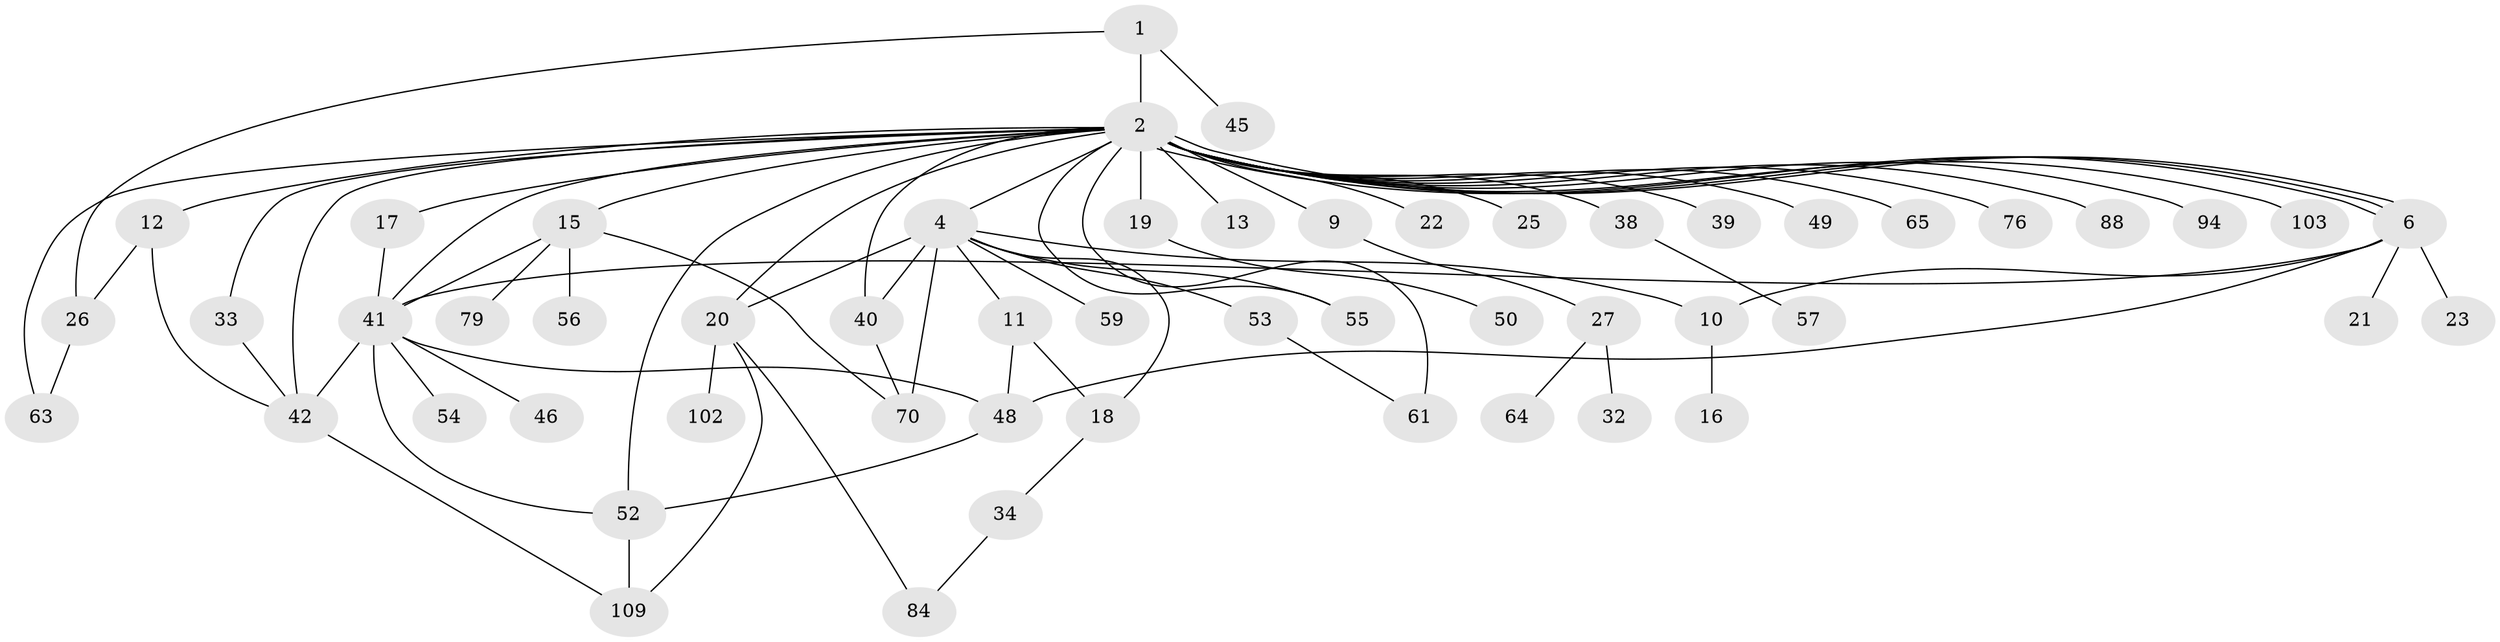 // original degree distribution, {4: 0.058394160583941604, 24: 0.0072992700729927005, 13: 0.0072992700729927005, 23: 0.0072992700729927005, 10: 0.014598540145985401, 3: 0.08029197080291971, 2: 0.18248175182481752, 8: 0.014598540145985401, 6: 0.0364963503649635, 1: 0.5474452554744526, 7: 0.0072992700729927005, 5: 0.0364963503649635}
// Generated by graph-tools (version 1.1) at 2025/18/03/04/25 18:18:07]
// undirected, 54 vertices, 78 edges
graph export_dot {
graph [start="1"]
  node [color=gray90,style=filled];
  1 [super="+99"];
  2 [super="+3+36+31+108+87+124+83"];
  4 [super="+131+125+8"];
  6 [super="+129"];
  9;
  10;
  11 [super="+116+95+89+133+37"];
  12 [super="+47+73+93+101"];
  13;
  15 [super="+132+62"];
  16;
  17;
  18;
  19;
  20;
  21;
  22 [super="+86+60"];
  23;
  25;
  26 [super="+97+127+75"];
  27;
  32;
  33 [super="+51"];
  34;
  38;
  39;
  40 [super="+113+68+77"];
  41 [super="+44"];
  42;
  45;
  46;
  48;
  49;
  50;
  52 [super="+80"];
  53 [super="+119"];
  54;
  55;
  56;
  57;
  59;
  61 [super="+69"];
  63 [super="+135"];
  64;
  65;
  70 [super="+92+136"];
  76;
  79;
  84;
  88;
  94;
  102;
  103;
  109 [super="+117"];
  1 -- 2;
  1 -- 26;
  1 -- 45;
  2 -- 4;
  2 -- 6 [weight=2];
  2 -- 6;
  2 -- 6;
  2 -- 9;
  2 -- 17;
  2 -- 39;
  2 -- 61 [weight=2];
  2 -- 76;
  2 -- 41 [weight=2];
  2 -- 65 [weight=2];
  2 -- 12;
  2 -- 13;
  2 -- 15 [weight=2];
  2 -- 19;
  2 -- 20;
  2 -- 22;
  2 -- 88;
  2 -- 25;
  2 -- 94;
  2 -- 33;
  2 -- 38;
  2 -- 103;
  2 -- 40;
  2 -- 42;
  2 -- 49;
  2 -- 52;
  2 -- 55;
  2 -- 63;
  4 -- 70;
  4 -- 40;
  4 -- 10;
  4 -- 11;
  4 -- 18;
  4 -- 20;
  4 -- 53;
  4 -- 55;
  4 -- 59;
  6 -- 10;
  6 -- 21;
  6 -- 23;
  6 -- 41;
  6 -- 48;
  9 -- 27;
  10 -- 16;
  11 -- 18 [weight=2];
  11 -- 48;
  12 -- 26;
  12 -- 42;
  15 -- 41;
  15 -- 56;
  15 -- 70;
  15 -- 79;
  17 -- 41;
  18 -- 34;
  19 -- 50;
  20 -- 84;
  20 -- 102;
  20 -- 109;
  26 -- 63;
  27 -- 32;
  27 -- 64;
  33 -- 42;
  34 -- 84;
  38 -- 57;
  40 -- 70;
  41 -- 46;
  41 -- 54;
  41 -- 48;
  41 -- 42;
  41 -- 52;
  42 -- 109;
  48 -- 52;
  52 -- 109;
  53 -- 61;
}
